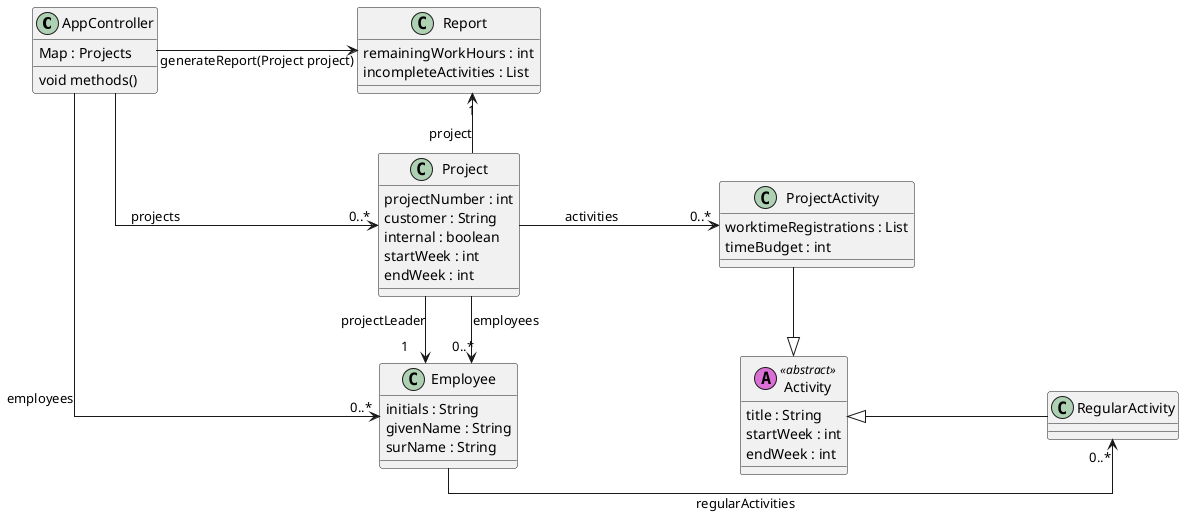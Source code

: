 @startuml Class diagram
skinparam linetype ortho
skinparam Nodesep 200
' skinparam Ranksep 50
class AppController{
    Map : Projects
    void methods()
}
class Report{
    remainingWorkHours : int
    incompleteActivities : List
}
class Project{
    projectNumber : int
    customer : String
    internal : boolean
    startWeek : int
    endWeek : int
}
class ProjectActivity{
    worktimeRegistrations : List
    timeBudget : int
}
class Activity <<(A, orchid)abstract>>{
    title : String
    startWeek : int
    endWeek : int
}
class RegularActivity{

}
class Employee{
    initials : String
    givenName : String
    surName : String
}
Activity <|-u- ProjectActivity
Activity <|- RegularActivity
AppController -r-> "0..*" Project : projects
AppController -> Report : generateReport(Project project)
Project -[hidden]u-> Report
AppController -d-> "0..*" Employee : employees
Project -u-> "1" Report : project
Project -d-> "1    " Employee : projectLeader
Project -d-> "0..*" Employee : employees
Project -> "0..*" ProjectActivity : activities
Employee -> "0..*" RegularActivity : regularActivities
@enduml